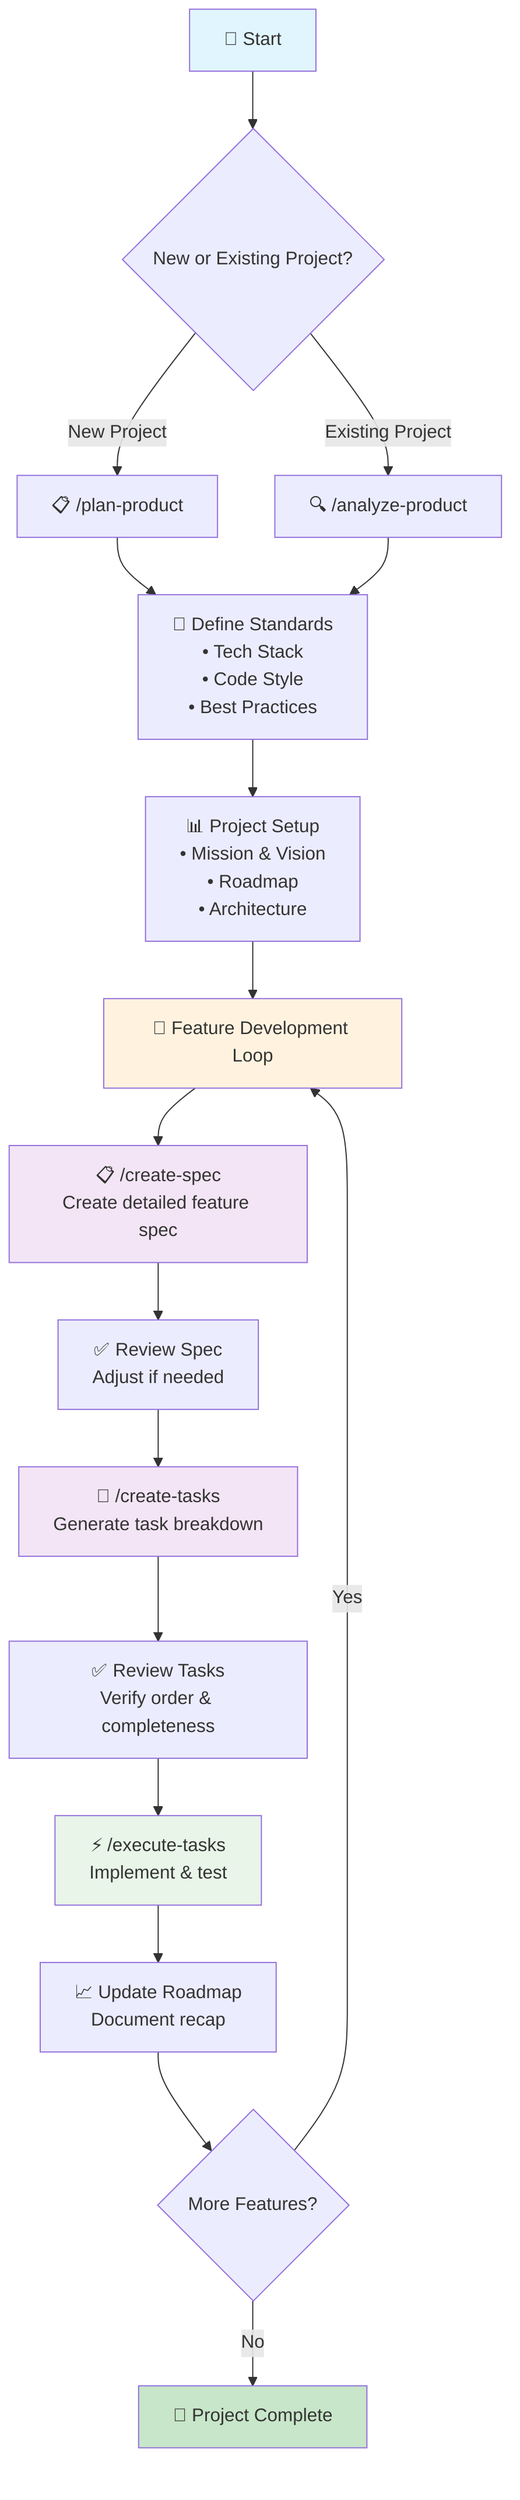 graph TD
A[🚀 Start] --> B{New or Existing Project?}

B -->|New Project| C[📋 /plan-product]
B -->|Existing Project| D[🔍 /analyze-product]

C --> E[📝 Define Standards
• Tech Stack
• Code Style
• Best Practices]
D --> E

E --> F[📊 Project Setup
• Mission & Vision
• Roadmap
• Architecture]

F --> G[🔄 Feature Development Loop]

G --> H[📋 /create-spec
Create detailed feature spec]
H --> I[✅ Review Spec
Adjust if needed]
I --> J[📝 /create-tasks
Generate task breakdown]
J --> K[✅ Review Tasks
Verify order & completeness]
K --> L[⚡ /execute-tasks
Implement & test]
L --> M[📈 Update Roadmap
Document recap]
M --> N{More Features?}

N -->|Yes| G
N -->|No| O[🎉 Project Complete]

style A fill:#e1f5fe
style O fill:#c8e6c9
style G fill:#fff3e0
style H fill:#f3e5f5
style J fill:#f3e5f5
style L fill:#e8f5e8
